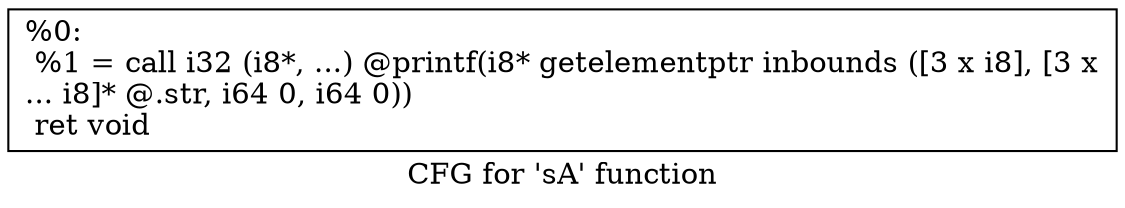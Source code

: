 digraph "CFG for 'sA' function" {
	label="CFG for 'sA' function";

	Node0x17dc3e0 [shape=record,label="{%0:\l  %1 = call i32 (i8*, ...) @printf(i8* getelementptr inbounds ([3 x i8], [3 x\l... i8]* @.str, i64 0, i64 0))\l  ret void\l}"];
}
